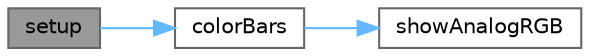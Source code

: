 digraph "setup"
{
 // LATEX_PDF_SIZE
  bgcolor="transparent";
  edge [fontname=Helvetica,fontsize=10,labelfontname=Helvetica,labelfontsize=10];
  node [fontname=Helvetica,fontsize=10,shape=box,height=0.2,width=0.4];
  rankdir="LR";
  Node1 [id="Node000001",label="setup",height=0.2,width=0.4,color="gray40", fillcolor="grey60", style="filled", fontcolor="black",tooltip=" "];
  Node1 -> Node2 [id="edge1_Node000001_Node000002",color="steelblue1",style="solid",tooltip=" "];
  Node2 [id="Node000002",label="colorBars",height=0.2,width=0.4,color="grey40", fillcolor="white", style="filled",URL="$d5/d17/_analog_output_8ino.html#a41443fd94d659dbb2ce2e63bbcca8a41",tooltip=" "];
  Node2 -> Node3 [id="edge2_Node000002_Node000003",color="steelblue1",style="solid",tooltip=" "];
  Node3 [id="Node000003",label="showAnalogRGB",height=0.2,width=0.4,color="grey40", fillcolor="white", style="filled",URL="$d5/d17/_analog_output_8ino.html#a493f802fe26dce77f378873f891158f8",tooltip=" "];
}

